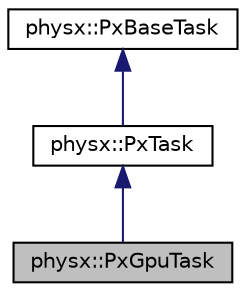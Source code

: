 digraph "physx::PxGpuTask"
{
  edge [fontname="Helvetica",fontsize="10",labelfontname="Helvetica",labelfontsize="10"];
  node [fontname="Helvetica",fontsize="10",shape=record];
  Node0 [label="physx::PxGpuTask",height=0.2,width=0.4,color="black", fillcolor="grey75", style="filled", fontcolor="black"];
  Node1 -> Node0 [dir="back",color="midnightblue",fontsize="10",style="solid",fontname="Helvetica"];
  Node1 [label="physx::PxTask",height=0.2,width=0.4,color="black", fillcolor="white", style="filled",URL="$classphysx_1_1PxTask.html",tooltip="A PxBaseTask implementation with deferred execution and full dependencies. "];
  Node2 -> Node1 [dir="back",color="midnightblue",fontsize="10",style="solid",fontname="Helvetica"];
  Node2 [label="physx::PxBaseTask",height=0.2,width=0.4,color="black", fillcolor="white", style="filled",URL="$classphysx_1_1PxBaseTask.html",tooltip="Base class of all task types. "];
}
